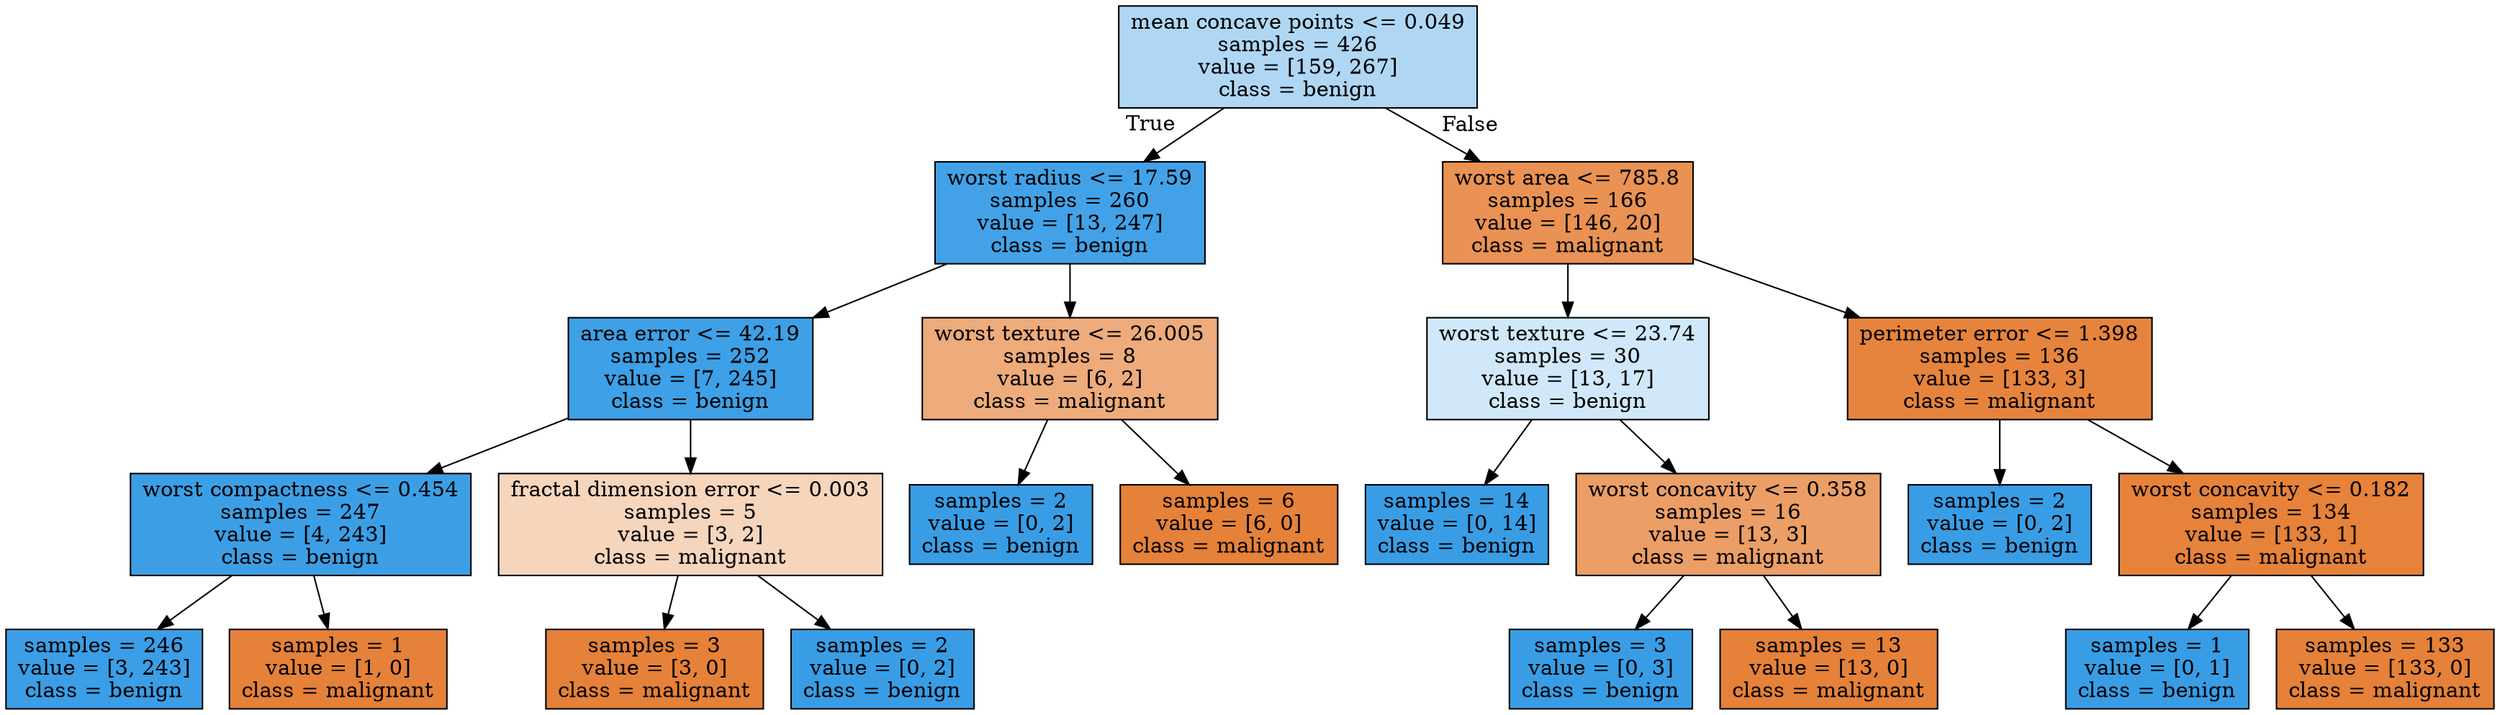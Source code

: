 digraph Tree {
node [shape=box, style="filled", color="black"] ;
0 [label="mean concave points <= 0.049\nsamples = 426\nvalue = [159, 267]\nclass = benign", fillcolor="#399de567"] ;
1 [label="worst radius <= 17.59\nsamples = 260\nvalue = [13, 247]\nclass = benign", fillcolor="#399de5f2"] ;
0 -> 1 [labeldistance=2.5, labelangle=45, headlabel="True"] ;
2 [label="area error <= 42.19\nsamples = 252\nvalue = [7, 245]\nclass = benign", fillcolor="#399de5f8"] ;
1 -> 2 ;
3 [label="worst compactness <= 0.454\nsamples = 247\nvalue = [4, 243]\nclass = benign", fillcolor="#399de5fb"] ;
2 -> 3 ;
4 [label="samples = 246\nvalue = [3, 243]\nclass = benign", fillcolor="#399de5fc"] ;
3 -> 4 ;
5 [label="samples = 1\nvalue = [1, 0]\nclass = malignant", fillcolor="#e58139ff"] ;
3 -> 5 ;
6 [label="fractal dimension error <= 0.003\nsamples = 5\nvalue = [3, 2]\nclass = malignant", fillcolor="#e5813955"] ;
2 -> 6 ;
7 [label="samples = 3\nvalue = [3, 0]\nclass = malignant", fillcolor="#e58139ff"] ;
6 -> 7 ;
8 [label="samples = 2\nvalue = [0, 2]\nclass = benign", fillcolor="#399de5ff"] ;
6 -> 8 ;
9 [label="worst texture <= 26.005\nsamples = 8\nvalue = [6, 2]\nclass = malignant", fillcolor="#e58139aa"] ;
1 -> 9 ;
10 [label="samples = 2\nvalue = [0, 2]\nclass = benign", fillcolor="#399de5ff"] ;
9 -> 10 ;
11 [label="samples = 6\nvalue = [6, 0]\nclass = malignant", fillcolor="#e58139ff"] ;
9 -> 11 ;
12 [label="worst area <= 785.8\nsamples = 166\nvalue = [146, 20]\nclass = malignant", fillcolor="#e58139dc"] ;
0 -> 12 [labeldistance=2.5, labelangle=-45, headlabel="False"] ;
13 [label="worst texture <= 23.74\nsamples = 30\nvalue = [13, 17]\nclass = benign", fillcolor="#399de53c"] ;
12 -> 13 ;
14 [label="samples = 14\nvalue = [0, 14]\nclass = benign", fillcolor="#399de5ff"] ;
13 -> 14 ;
15 [label="worst concavity <= 0.358\nsamples = 16\nvalue = [13, 3]\nclass = malignant", fillcolor="#e58139c4"] ;
13 -> 15 ;
16 [label="samples = 3\nvalue = [0, 3]\nclass = benign", fillcolor="#399de5ff"] ;
15 -> 16 ;
17 [label="samples = 13\nvalue = [13, 0]\nclass = malignant", fillcolor="#e58139ff"] ;
15 -> 17 ;
18 [label="perimeter error <= 1.398\nsamples = 136\nvalue = [133, 3]\nclass = malignant", fillcolor="#e58139f9"] ;
12 -> 18 ;
19 [label="samples = 2\nvalue = [0, 2]\nclass = benign", fillcolor="#399de5ff"] ;
18 -> 19 ;
20 [label="worst concavity <= 0.182\nsamples = 134\nvalue = [133, 1]\nclass = malignant", fillcolor="#e58139fd"] ;
18 -> 20 ;
21 [label="samples = 1\nvalue = [0, 1]\nclass = benign", fillcolor="#399de5ff"] ;
20 -> 21 ;
22 [label="samples = 133\nvalue = [133, 0]\nclass = malignant", fillcolor="#e58139ff"] ;
20 -> 22 ;
}
